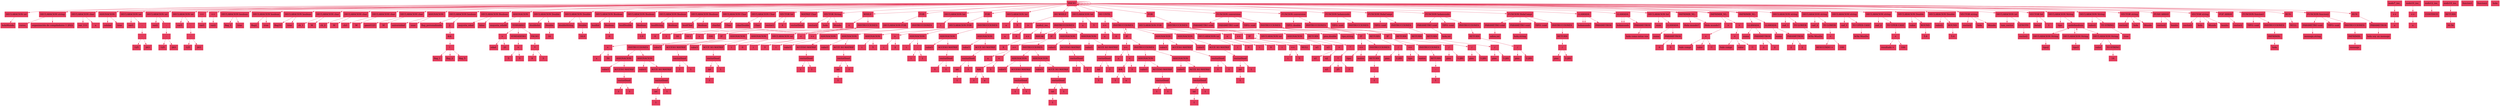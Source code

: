 digraph G {node[shape=box, style=filled, color="#e43c5c"]; edge[color="#e43c5c"];rankdir=UD 



raiz [ label ="INICIO"];
raiz->nodo0_de;nodo0_de [ label ="DECLARACION int"];
nodo1_id [ label ="holaMundo"];
nodo0_de ->nodo1_id;raiz->nodo2_de;nodo2_de [ label ="DECLARACION string"];
nodo3_id [ label ="curso_"];
nodo2_de ->nodo3_id;nodo2_de ->nodo1_var;
nodo1_var [ label ="organización de compiladores 1 2022"];
raiz->nodo4_de;nodo4_de [ label ="DECLARACION char"];
nodo5_id [ label ="var_111"];
nodo4_de ->nodo5_id;nodo4_de ->nodo3_var;
nodo3_var [ label ="a"];
raiz->nodo0_as;nodo0_as [ label ="ASIGNACION "];
nodo1_id_As [ label ="celular"];
nodo0_as ->nodo1_id_As;nodo0_as ->nodo5_var;
nodo5_var [ label ="true"];
raiz->nodo6_de,nodo7_de,nodo8_de;nodo6_de [ label ="DECLARACION int"];
nodo7_id [ label ="var1"];
nodo6_de ->nodo7_id;nodo6_de ->nodo2_op;
nodo2_op [ label ="-"];
nodo2_op ->nodo4_op;
nodo4_op [ label ="-"];
nodo4_op ->nodo7_var;
nodo7_var [ label ="125"];


nodo4_op ->nodo9_var;
nodo9_var [ label ="263"];

nodo7_de [ label ="DECLARACION int"];
nodo8_id [ label ="var2"];
nodo7_de ->nodo8_id;nodo7_de ->nodo6_op;
nodo6_op [ label ="-"];
nodo6_op ->nodo8_op;
nodo8_op [ label ="-"];
nodo8_op ->nodo11_var;
nodo11_var [ label ="125"];


nodo8_op ->nodo13_var;
nodo13_var [ label ="263"];

nodo8_de [ label ="DECLARACION int"];
nodo9_id [ label ="var3"];
nodo8_de ->nodo9_id;nodo8_de ->nodo10_op;
nodo10_op [ label ="-"];
nodo10_op ->nodo12_op;
nodo12_op [ label ="-"];
nodo12_op ->nodo15_var;
nodo15_var [ label ="125"];


nodo12_op ->nodo17_var;
nodo17_var [ label ="263"];

raiz->nodo0_incre;
nodo0_incre [ label ="++"];
nodo0_id_incre [ label ="var1"];
nodo0_incre ->nodo0_id_incre
raiz->nodo1_incre;
nodo1_incre [ label ="++"];
nodo1_id_incre [ label ="var2"];
nodo1_incre ->nodo1_id_incre
raiz->nodo10_de,nodo11_de,nodo12_de;nodo10_de [ label ="DECLARACION boolean"];
nodo11_id [ label ="flag_1"];
nodo10_de ->nodo11_id;nodo10_de ->nodo19_var;
nodo19_var [ label ="true"];
nodo11_de [ label ="DECLARACION boolean"];
nodo12_id [ label ="flag2_"];
nodo11_de ->nodo12_id;nodo11_de ->nodo21_var;
nodo21_var [ label ="true"];
nodo12_de [ label ="DECLARACION boolean"];
nodo13_id [ label ="flag33"];
nodo12_de ->nodo13_id;nodo12_de ->nodo23_var;
nodo23_var [ label ="true"];
raiz->nodo14_de,nodo15_de,nodo16_de,nodo17_de;nodo14_de [ label ="DECLARACION char"];
nodo15_id [ label ="ch_1"];
nodo14_de ->nodo15_id;nodo14_de ->nodo25_var;
nodo25_var [ label ="M"];
nodo15_de [ label ="DECLARACION char"];
nodo16_id [ label ="ch_2"];
nodo15_de ->nodo16_id;nodo15_de ->nodo27_var;
nodo27_var [ label ="M"];
nodo16_de [ label ="DECLARACION char"];
nodo17_id [ label ="ch3"];
nodo16_de ->nodo17_id;nodo16_de ->nodo29_var;
nodo29_var [ label ="M"];
nodo17_de [ label ="DECLARACION char"];
nodo18_id [ label ="qwert123"];
nodo17_de ->nodo18_id;nodo17_de ->nodo31_var;
nodo31_var [ label ="M"];
raiz->nodo2_as;nodo2_as [ label ="ASIGNACION "];
nodo3_id_As [ label ="universidad"];
nodo2_as ->nodo3_id_As;nodo2_as ->nodo33_var;
nodo33_var [ label ="usac"];
raiz->nodo19_de;nodo19_de [ label ="DECLARACION boolean"];
nodo20_id [ label ="flag_personalizada"];
nodo19_de ->nodo20_id;nodo19_de ->nodo1_lo;
nodo1_lo [ label ="\|\| "];
nodo1_lo ->nodo2_lo;
nodo2_lo [ label ="&& "];
nodo2_lo ->nodo3_lo;
nodo3_lo [ label ="! "];
nodo3_lo ->nodo1_identi;
nodo1_identi [ label ="flag_1 "];


nodo3_lo ->nodo3_identi;
nodo3_identi [ label ="flag_2 "];


nodo3_lo ->nodo5_identi;
nodo5_identi [ label ="flag_5 "];

raiz->nodo21_de;nodo21_de [ label ="DECLARACION Boolean"];
nodo22_id [ label ="mayoria_edad"];
nodo21_de ->nodo22_id;nodo21_de ->nodo35_var;
nodo35_var [ label ="false"];
raiz->nodo4_as;nodo4_as [ label ="ASIGNACION "];
nodo5_id_As [ label ="mayoria_edadd"];
nodo4_as ->nodo5_id_As;nodo4_as ->nodo0_ter;
nodo0_ter [ label ="TERNARIO"];
nodo0_ter ->nodo1_re;
nodo1_re [ label = "\> "];
nodo1_re ->nodo7_identi;
nodo7_identi [ label ="edad "];

nodo1_re ->nodo37_var;
nodo37_var [ label ="21"];


nodo0_ter ->nodo0_v
nodo0_v [ label ="VERDADERO"];
nodo0_v ->nodo14_op;
nodo14_op [ label ="+"];
nodo14_op ->nodo39_var;
nodo39_var [ label ="5"];

nodo14_op ->nodo41_var;
nodo41_var [ label ="5"];


nodo0_ter ->nodo0_f
nodo0_f [ label ="FALSO"];
nodo0_f ->nodo16_op;
nodo16_op [ label ="*"];
nodo16_op ->nodo43_var;
nodo43_var [ label ="9"];

nodo16_op ->nodo45_var;
nodo45_var [ label ="3"];


raiz->nodo23_de;nodo23_de [ label ="DECLARACION Double"];
nodo24_id [ label ="doubleInt"];
nodo23_de ->nodo24_id;nodo23_de ->nodo1_parseo;
nodo1_parseo [ label ="Double"];
nodo1_parseo ->nodo47_var;
nodo47_var [ label ="16"];
raiz->nodo25_de;nodo25_de [ label ="DECLARACION Double"];
nodo26_id [ label ="doubleString"];
nodo25_de ->nodo26_id;nodo25_de ->nodo3_parseo;
nodo3_parseo [ label ="Double"];
nodo3_parseo ->nodo49_var;
nodo49_var [ label ="16.0"];
raiz->nodo27_de;nodo27_de [ label ="DECLARACION Boolean"];
nodo28_id [ label ="boolInt"];
nodo27_de ->nodo28_id;nodo27_de ->nodo5_parseo;
nodo5_parseo [ label ="Boolean"];
nodo5_parseo ->nodo51_var;
nodo51_var [ label ="0"];
raiz->nodo29_de;nodo29_de [ label ="DECLARACION Boolean"];
nodo30_id [ label ="boolDouble"];
nodo29_de ->nodo30_id;nodo29_de ->nodo7_parseo;
nodo7_parseo [ label ="Boolean"];
nodo7_parseo ->nodo53_var;
nodo53_var [ label ="1.0"];
raiz->nodo31_de;nodo31_de [ label ="DECLARACION Boolean"];
nodo32_id [ label ="boolString"];
nodo31_de ->nodo32_id;nodo31_de ->nodo9_parseo;
nodo9_parseo [ label ="Boolean"];
nodo9_parseo ->nodo55_var;
nodo55_var [ label ="0"];
raiz->nodo33_de;nodo33_de [ label ="DECLARACION Boolean"];
nodo34_id [ label ="boolChar"];
nodo33_de ->nodo34_id;nodo33_de ->nodo11_parseo;
nodo11_parseo [ label ="Boolean"];
nodo11_parseo ->nodo57_var;
nodo57_var [ label ="1"];
raiz->nodo35_de;nodo35_de [ label ="DECLARACION Char"];
nodo36_id [ label ="charInt"];
nodo35_de ->nodo36_id;nodo35_de ->nodo13_parseo;
nodo13_parseo [ label ="Char"];
nodo13_parseo ->nodo59_var;
nodo59_var [ label ="16"];
raiz->nodo37_de;nodo37_de [ label ="DECLARACION Char"];
nodo38_id [ label ="charDouble"];
nodo37_de ->nodo38_id;nodo37_de ->nodo15_parseo;
nodo15_parseo [ label ="Char"];
nodo15_parseo ->nodo61_var;
nodo61_var [ label ="16.1"];
raiz->nodo0_vec;nodo0_vec [ label ="VECTOR Int"];
nodo0_vec_id [ label ="vector1"];
nodo0_vec ->nodo0_vec_id;nodo0_vec ->nodo63_var;
nodo63_var [ label ="4"];
raiz->nodo0_matriz;nodo0_matriz [ label ="MATRIZ Char"];
nodo0_matriz_id [ label ="vectorDosd"];
nodo0_matriz ->nodo0_matriz_id;raiz->nodo1_vec;nodo1_vec [ label ="VECTOR String"];
nodo1_vec_id [ label ="vector2"];
nodo1_vec ->nodo1_vec_id;nodo1_vec ->nodo65_var;
nodo65_var [ label ="hola"];
nodo1_vec ->nodo67_var;
nodo67_var [ label ="Mundo"];
raiz->raiz->raiz->raiz->nodo0_mi;nodo0_mi [ label ="WHILE "];
nodo0_mi ->nodo9_re;
nodo9_re [ label = "\< "];
nodo9_re ->nodo15_identi;
nodo15_identi [ label ="x "];

nodo9_re ->nodo121_var;
nodo121_var [ label ="100"];

nodo0_mi ->nodo0_ins_;nodo0_ins_ [ label ="INSTRUCCIONES "];
nodo0_ins_ ->nodo0_SI;nodo0_SI [ label ="IF "];
nodo0_SI ->nodo11_re;
nodo11_re [ label = "\> "];
nodo11_re ->nodo17_identi;
nodo17_identi [ label ="x "];

nodo11_re ->nodo123_var;
nodo123_var [ label ="50"];

nodo0_SI ->nodo0_ins_;nodo0_ins_ [ label ="INSTRUCCIONES "];
nodo0_ins_ ->nodo12_as;nodo12_as [ label ="ASIGNACION "];
nodo13_id_As [ label ="valor3"];
nodo12_as ->nodo13_id_As;nodo12_as ->nodo3_MAT;
nodo3_MAT [ label ="ACCESO MATRIZ"];
nodo3_id_MAT [ label ="vectorDosd"];
nodo3_MAT ->nodo3_id_MAT
nodo3_id_MAT ->nodo125_var;
nodo125_var [ label ="1"];

nodo3_id_MAT ->nodo127_var;
nodo127_var [ label ="1"];

nodo0_ins_ ->nodo14_as;nodo14_as [ label ="ASIGNACION "];
nodo15_id_As [ label ="valor3"];
nodo14_as ->nodo15_id_As;nodo14_as ->nodo4_MAT;
nodo4_MAT [ label ="ACCE SO MATRIZ"];
nodo4_id_MAT [ label ="vectorDosd"];
nodo4_MAT ->nodo4_id_MAT
nodo4_id_MAT ->nodo41_parseo;
nodo41_parseo [ label ="int"];
nodo41_parseo ->
nodo129_var;
nodo129_var [ label ="1"];

nodo4_id_MAT ->nodo131_var;
nodo131_var [ label ="1"];

nodo0_SI ->nodo1_ins_;nodo1_ins_ [ label ="INSTRUCCIONES "];
nodo1_ins_ ->nodo16_as;nodo16_as [ label ="ASIGNACION "];
nodo17_id_As [ label ="valor3"];
nodo16_as ->nodo17_id_As;nodo16_as ->nodo5_MAT;
nodo5_MAT [ label ="ACCESO MATRIZ"];
nodo5_id_MAT [ label ="vectorDosd"];
nodo5_MAT ->nodo5_id_MAT
nodo5_id_MAT ->nodo133_var;
nodo133_var [ label ="1"];

nodo5_id_MAT ->nodo135_var;
nodo135_var [ label ="1"];

nodo1_ins_ ->nodo18_as;nodo18_as [ label ="ASIGNACION "];
nodo19_id_As [ label ="valor3"];
nodo18_as ->nodo19_id_As;nodo18_as ->nodo6_MAT;
nodo6_MAT [ label ="ACCE SO MATRIZ"];
nodo6_id_MAT [ label ="vectorDosd"];
nodo6_MAT ->nodo6_id_MAT
nodo6_id_MAT ->nodo43_parseo;
nodo43_parseo [ label ="int"];
nodo43_parseo ->
nodo137_var;
nodo137_var [ label ="1"];

nodo6_id_MAT ->nodo139_var;
nodo139_var [ label ="1"];

nodo2_ins_ ->nodo2_incre;
nodo2_incre [ label ="++"];
nodo2_id_incre [ label ="X"];
nodo2_incre ->nodo2_id_incre
nodo2_ins_ ->nodo0_break;
nodo0_break [ label ="BREAK"];
raiz->nodo0_for;
nodo0_for [ label ="FOR "];
nodo0_cfor [ label ="DECLARACION FOR "];
nodo0_for ->nodo0_cfor;nodo0_cfor ->nodo59_de;nodo59_de [ label ="DECLARACION int"];
nodo60_id [ label ="i"];
nodo59_de ->nodo60_id;nodo59_de ->nodo141_var;
nodo141_var [ label ="0"];
nodo0_cfor ->nodo13_re;
nodo13_re [ label = "\< "];
nodo13_re ->nodo19_identi;
nodo19_identi [ label ="i "];

nodo13_re ->nodo143_var;
nodo143_var [ label ="3"];

nodo0_cfor ->nodo3_incre;
nodo3_incre [ label ="++"];
nodo3_id_incre [ label ="i"];
nodo3_incre ->nodo3_id_incre
nodo0_for ->nodo3_ins_;nodo3_ins_ [ label ="INSTRUCCIONES "];
nodo3_ins_ ->nodo20_as;nodo20_as [ label ="ASIGNACION "];
nodo21_id_As [ label ="valor3"];
nodo20_as ->nodo21_id_As;nodo20_as ->nodo7_MAT;
nodo7_MAT [ label ="ACCESO MATRIZ"];
nodo7_id_MAT [ label ="vectorDosd"];
nodo7_MAT ->nodo7_id_MAT
nodo7_id_MAT ->nodo145_var;
nodo145_var [ label ="1"];

nodo7_id_MAT ->nodo147_var;
nodo147_var [ label ="1"];

nodo3_ins_ ->nodo22_as;nodo22_as [ label ="ASIGNACION "];
nodo23_id_As [ label ="valor3"];
nodo22_as ->nodo23_id_As;nodo22_as ->nodo8_MAT;
nodo8_MAT [ label ="ACCE SO MATRIZ"];
nodo8_id_MAT [ label ="vectorDosd"];
nodo8_MAT ->nodo8_id_MAT
nodo8_id_MAT ->nodo45_parseo;
nodo45_parseo [ label ="int"];
nodo45_parseo ->
nodo149_var;
nodo149_var [ label ="1"];

nodo8_id_MAT ->nodo151_var;
nodo151_var [ label ="1"];

raiz->nodo61_de;nodo61_de [ label ="DECLARACION Int"];
nodo62_id [ label ="i"];
nodo61_de ->nodo62_id;raiz->nodo1_for;
nodo1_for [ label ="FOR "];
nodo1_cfor [ label ="DECLARACION FOR "];
nodo1_for ->nodo1_cfor;nodo1_cfor ->nodo24_as;nodo24_as [ label ="ASIGNACION "];
nodo25_id_As [ label ="i"];
nodo24_as ->nodo25_id_As;nodo24_as ->nodo153_var;
nodo153_var [ label ="5"];
nodo1_cfor ->nodo15_re;
nodo15_re [ label = "\> "];
nodo15_re ->nodo21_identi;
nodo21_identi [ label ="i "];

nodo15_re ->nodo155_var;
nodo155_var [ label ="2"];

nodo1_cfor ->nodo26_as;nodo26_as [ label ="ASIGNACION "];
nodo27_id_As [ label ="i"];
nodo26_as ->nodo27_id_As;nodo26_as ->nodo18_op;
nodo18_op [ label ="-"];
nodo18_op ->nodo23_identi;
nodo23_identi [ label ="i "];

nodo18_op ->nodo157_var;
nodo157_var [ label ="1"];

nodo1_for ->nodo4_ins_;nodo4_ins_ [ label ="INSTRUCCIONES "];
nodo4_ins_ ->nodo28_as;nodo28_as [ label ="ASIGNACION "];
nodo29_id_As [ label ="valor3"];
nodo28_as ->nodo29_id_As;nodo28_as ->nodo9_MAT;
nodo9_MAT [ label ="ACCESO MATRIZ"];
nodo9_id_MAT [ label ="vectorDosd"];
nodo9_MAT ->nodo9_id_MAT
nodo9_id_MAT ->nodo159_var;
nodo159_var [ label ="1"];

nodo9_id_MAT ->nodo161_var;
nodo161_var [ label ="1"];

nodo4_ins_ ->nodo30_as;nodo30_as [ label ="ASIGNACION "];
nodo31_id_As [ label ="valor3"];
nodo30_as ->nodo31_id_As;nodo30_as ->nodo10_MAT;
nodo10_MAT [ label ="ACCE SO MATRIZ"];
nodo10_id_MAT [ label ="vectorDosd"];
nodo10_MAT ->nodo10_id_MAT
nodo10_id_MAT ->nodo47_parseo;
nodo47_parseo [ label ="int"];
nodo47_parseo ->
nodo163_var;
nodo163_var [ label ="1"];

nodo10_id_MAT ->nodo165_var;
nodo165_var [ label ="1"];

raiz->nodo63_de;nodo63_de [ label ="DECLARACION Int"];
nodo64_id [ label ="a"];
nodo63_de ->nodo64_id;nodo63_de ->nodo167_var;
nodo167_var [ label ="5"];
raiz->nodo0_dow;nodo0_dow [ label ="DO WHILE "];
nodo0_dow ->nodo17_re;
nodo17_re [ label = "\> "];
nodo17_re ->nodo25_identi;
nodo25_identi [ label ="a "];

nodo17_re ->nodo169_var;
nodo169_var [ label ="0"];

nodo0_dow ->nodo5_ins_;nodo5_ins_ [ label ="INSTRUCCIONES "];
nodo5_ins_ ->nodo1_SI;nodo1_SI [ label ="IF "];
nodo1_SI ->nodo19_re;
nodo19_re [ label = "\>= "];
nodo19_re ->nodo27_identi;
nodo27_identi [ label ="a "];

nodo19_re ->nodo20_re;
nodo20_re [ label = "\< "];
nodo20_re ->nodo4_lo;
nodo4_lo [ label ="&& "];
nodo4_lo ->nodo171_var;
nodo171_var [ label ="1"];

nodo4_lo ->nodo29_identi;
nodo29_identi [ label ="a "];


nodo20_re ->nodo173_var;
nodo173_var [ label ="3"];


nodo1_SI ->nodo5_ins_;nodo5_ins_ [ label ="INSTRUCCIONES "];
nodo5_ins_ ->nodo32_as;nodo32_as [ label ="ASIGNACION "];
nodo33_id_As [ label ="valor3"];
nodo32_as ->nodo33_id_As;nodo32_as ->nodo11_MAT;
nodo11_MAT [ label ="ACCESO MATRIZ"];
nodo11_id_MAT [ label ="vectorDosd"];
nodo11_MAT ->nodo11_id_MAT
nodo11_id_MAT ->nodo175_var;
nodo175_var [ label ="1"];

nodo11_id_MAT ->nodo177_var;
nodo177_var [ label ="1"];

nodo5_ins_ ->nodo34_as;nodo34_as [ label ="ASIGNACION "];
nodo35_id_As [ label ="valor3"];
nodo34_as ->nodo35_id_As;nodo34_as ->nodo12_MAT;
nodo12_MAT [ label ="ACCE SO MATRIZ"];
nodo12_id_MAT [ label ="vectorDosd"];
nodo12_MAT ->nodo12_id_MAT
nodo12_id_MAT ->nodo49_parseo;
nodo49_parseo [ label ="int"];
nodo49_parseo ->
nodo179_var;
nodo179_var [ label ="1"];

nodo12_id_MAT ->nodo181_var;
nodo181_var [ label ="1"];

nodo5_ins_ ->nodo0_break;
nodo0_break [ label ="BREAK"];
nodo1_SI ->nodo6_ins_;nodo6_ins_ [ label ="INSTRUCCIONES "];
nodo6_ins_ ->nodo36_as;nodo36_as [ label ="ASIGNACION "];
nodo37_id_As [ label ="valor3"];
nodo36_as ->nodo37_id_As;nodo36_as ->nodo13_MAT;
nodo13_MAT [ label ="ACCESO MATRIZ"];
nodo13_id_MAT [ label ="vectorDosd"];
nodo13_MAT ->nodo13_id_MAT
nodo13_id_MAT ->nodo183_var;
nodo183_var [ label ="1"];

nodo13_id_MAT ->nodo185_var;
nodo185_var [ label ="1"];

nodo6_ins_ ->nodo38_as;nodo38_as [ label ="ASIGNACION "];
nodo39_id_As [ label ="valor3"];
nodo38_as ->nodo39_id_As;nodo38_as ->nodo14_MAT;
nodo14_MAT [ label ="ACCE SO MATRIZ"];
nodo14_id_MAT [ label ="vectorDosd"];
nodo14_MAT ->nodo14_id_MAT
nodo14_id_MAT ->nodo51_parseo;
nodo51_parseo [ label ="int"];
nodo51_parseo ->
nodo187_var;
nodo187_var [ label ="1"];

nodo14_id_MAT ->nodo189_var;
nodo189_var [ label ="1"];

nodo7_ins_ ->nodo4_incre;
nodo4_incre [ label ="++"];
nodo4_id_incre [ label ="a"];
nodo4_incre ->nodo4_id_incre
raiz->nodo65_de;nodo65_de [ label ="DECLARACION Int"];
nodo66_id [ label ="a"];
nodo65_de ->nodo66_id;nodo65_de ->nodo191_var;
nodo191_var [ label ="5"];
raiz->nodo0_doUNTIL;nodo0_doUNTIL [ label ="DO UNTIL "];
nodo0_doUNTIL ->nodo23_re;
nodo23_re [ label = "== "];
nodo23_re ->nodo31_identi;
nodo31_identi [ label ="a "];

nodo23_re ->nodo193_var;
nodo193_var [ label ="0"];

nodo0_doUNTIL ->nodo8_ins_;nodo8_ins_ [ label ="INSTRUCCIONES "];
nodo8_ins_ ->nodo2_SI;nodo2_SI [ label ="IF "];
nodo2_SI ->nodo25_re;
nodo25_re [ label = "\>= "];
nodo25_re ->nodo33_identi;
nodo33_identi [ label ="a "];

nodo25_re ->nodo26_re;
nodo26_re [ label = "\< "];
nodo26_re ->nodo5_lo;
nodo5_lo [ label ="&& "];
nodo5_lo ->nodo195_var;
nodo195_var [ label ="1"];

nodo5_lo ->nodo35_identi;
nodo35_identi [ label ="a "];


nodo26_re ->nodo197_var;
nodo197_var [ label ="3"];


nodo2_SI ->nodo8_ins_;nodo8_ins_ [ label ="INSTRUCCIONES "];
nodo8_ins_ ->nodo40_as;nodo40_as [ label ="ASIGNACION "];
nodo41_id_As [ label ="valor3"];
nodo40_as ->nodo41_id_As;nodo40_as ->nodo15_MAT;
nodo15_MAT [ label ="ACCESO MATRIZ"];
nodo15_id_MAT [ label ="vectorDosd"];
nodo15_MAT ->nodo15_id_MAT
nodo15_id_MAT ->nodo199_var;
nodo199_var [ label ="1"];

nodo15_id_MAT ->nodo201_var;
nodo201_var [ label ="1"];

nodo8_ins_ ->nodo42_as;nodo42_as [ label ="ASIGNACION "];
nodo43_id_As [ label ="valor3"];
nodo42_as ->nodo43_id_As;nodo42_as ->nodo16_MAT;
nodo16_MAT [ label ="ACCE SO MATRIZ"];
nodo16_id_MAT [ label ="vectorDosd"];
nodo16_MAT ->nodo16_id_MAT
nodo16_id_MAT ->nodo53_parseo;
nodo53_parseo [ label ="int"];
nodo53_parseo ->
nodo203_var;
nodo203_var [ label ="1"];

nodo16_id_MAT ->nodo205_var;
nodo205_var [ label ="1"];

nodo2_SI ->nodo9_ins_;nodo9_ins_ [ label ="INSTRUCCIONES "];
nodo9_ins_ ->nodo44_as;nodo44_as [ label ="ASIGNACION "];
nodo45_id_As [ label ="valor3"];
nodo44_as ->nodo45_id_As;nodo44_as ->nodo17_MAT;
nodo17_MAT [ label ="ACCESO MATRIZ"];
nodo17_id_MAT [ label ="vectorDosd"];
nodo17_MAT ->nodo17_id_MAT
nodo17_id_MAT ->nodo207_var;
nodo207_var [ label ="1"];

nodo17_id_MAT ->nodo209_var;
nodo209_var [ label ="1"];

nodo9_ins_ ->nodo46_as;nodo46_as [ label ="ASIGNACION "];
nodo47_id_As [ label ="valor3"];
nodo46_as ->nodo47_id_As;nodo46_as ->nodo18_MAT;
nodo18_MAT [ label ="ACCE SO MATRIZ"];
nodo18_id_MAT [ label ="vectorDosd"];
nodo18_MAT ->nodo18_id_MAT
nodo18_id_MAT ->nodo55_parseo;
nodo55_parseo [ label ="int"];
nodo55_parseo ->
nodo211_var;
nodo211_var [ label ="1"];

nodo18_id_MAT ->nodo213_var;
nodo213_var [ label ="1"];

nodo10_ins_ ->nodo5_incre;
nodo5_incre [ label ="++"];
nodo5_id_incre [ label ="a"];
nodo5_incre ->nodo5_id_incre
raiz->nodo2_for;
nodo2_for [ label ="FOR "];
nodo2_cfor [ label ="DECLARACION FOR "];
nodo2_for ->nodo2_cfor;nodo2_cfor ->nodo67_de;nodo67_de [ label ="DECLARACION int"];
nodo68_id [ label ="i"];
nodo67_de ->nodo68_id;nodo67_de ->nodo215_var;
nodo215_var [ label ="0"];
nodo2_cfor ->nodo29_re;
nodo29_re [ label = "\< "];
nodo29_re ->nodo37_identi;
nodo37_identi [ label ="i "];

nodo29_re ->nodo217_var;
nodo217_var [ label ="9"];

nodo2_cfor ->nodo6_incre;
nodo6_incre [ label ="++"];
nodo6_id_incre [ label ="i"];
nodo6_incre ->nodo6_id_incre
nodo2_for ->nodo11_ins_;nodo11_ins_ [ label ="INSTRUCCIONES "];
nodo11_ins_ ->nodo3_SI;nodo3_SI [ label ="IF "];
nodo3_SI ->nodo31_re;
nodo31_re [ label = "== "];
nodo31_re ->nodo39_identi;
nodo39_identi [ label ="i "];

nodo31_re ->nodo219_var;
nodo219_var [ label ="5"];

nodo3_SI ->nodo11_ins_;nodo11_ins_ [ label ="INSTRUCCIONES "];
nodo11_ins_ ->nodo69_de;nodo69_de [ label ="DECLARACION int"];
nodo70_id [ label ="n3"];
nodo69_de ->nodo70_id;nodo11_ins_ ->nodo48_as;nodo48_as [ label ="ASIGNACION "];
nodo49_id_As [ label ="n3"];
nodo48_as ->nodo49_id_As;nodo48_as ->nodo20_op;
nodo20_op [ label ="+"];
nodo20_op ->nodo41_identi;
nodo41_identi [ label ="n1 "];

nodo20_op ->nodo43_identi;
nodo43_identi [ label ="n2 "];

nodo11_ins_ ->nodo0_return;
nodo0_return [ label ="RETURN"];
nodo0_return ->nodo22_op;
nodo22_op [ label ="^"];
nodo22_op ->nodo24_op;
nodo24_op [ label ="*"];
nodo24_op ->nodo45_identi;
nodo45_identi [ label ="n3 "];

nodo24_op ->nodo221_var;
nodo221_var [ label ="25"];


nodo24_op ->nodo223_var;
nodo223_var [ label ="3"];


nodo3_SI ->nodo3_SI ->nodo3_null_SI;nodo3_null_SI [ label ="NULL "];
nodo12_ins_ ->nodo0_con;
nodo0_con [ label ="CONTINUE"];
raiz->nodo0_FU;nodo0_FU [ label ="FUNCION conversion"];
nodo0_par,nodo1_par;nodo0_par [ label ="PARAMETRO void"];
nodo0_FU -> nodo0_par;nodo1_par_id [ label ="pies,double"];
nodo0_par ->nodo1_par_id;nodo1_par [ label ="PARAMETRO void"];
nodo0_FU -> nodo1_par;nodo2_par_id [ label ="tipo,string"];
nodo1_par ->nodo2_par_id;nodo0_tipo_fu [ label ="TIPO: void"];
nodo0_FU ->nodo0_tipo_fu;nodo0_FU ->nodo13_ins_;nodo13_ins_ [ label ="INSTRUCCIONES "];
nodo13_ins_ ->nodo5_SI;nodo5_SI [ label ="IF "];
nodo5_SI ->nodo33_re;
nodo33_re [ label = "== "];
nodo33_re ->nodo47_identi;
nodo47_identi [ label ="tipo "];

nodo33_re ->nodo225_var;
nodo225_var [ label ="metro"];

nodo5_SI ->nodo13_ins_;nodo13_ins_ [ label ="INSTRUCCIONES "];
nodo13_ins_ ->nodo1_return;
nodo1_return [ label ="RETURN"];
nodo1_return ->nodo26_op;
nodo26_op [ label ="/"];
nodo26_op ->nodo49_identi;
nodo49_identi [ label ="pies "];

nodo26_op ->nodo227_var;
nodo227_var [ label ="3.281"];


nodo5_SI ->nodo14_ins_;nodo14_ins_ [ label ="INSTRUCCIONES "];
nodo14_ins_ ->nodo2_return;
nodo2_return [ label ="RETURN"];
nodo2_return ->nodo28_op;
nodo28_op [ label ="-"];
nodo28_op ->nodo229_var;
nodo229_var [ label ="1"];


raiz->nodo3_FU;nodo3_FU [ label ="FUNCION conversion"];
nodo3_tipo_fu [ label ="TIPO: double"];
nodo3_FU ->nodo3_tipo_fu;nodo3_FU ->nodo16_ins_;nodo16_ins_ [ label ="INSTRUCCIONES "];
nodo16_ins_ ->nodo6_SI;nodo6_SI [ label ="IF "];
nodo6_SI ->nodo35_re;
nodo35_re [ label = "== "];
nodo35_re ->nodo51_identi;
nodo51_identi [ label ="tipo "];

nodo35_re ->nodo231_var;
nodo231_var [ label ="metro"];

nodo6_SI ->nodo16_ins_;nodo16_ins_ [ label ="INSTRUCCIONES "];
nodo16_ins_ ->nodo3_return;
nodo3_return [ label ="RETURN"];
nodo3_return ->nodo30_op;
nodo30_op [ label ="/"];
nodo30_op ->nodo53_identi;
nodo53_identi [ label ="pies "];

nodo30_op ->nodo233_var;
nodo233_var [ label ="3.281"];


nodo6_SI ->nodo17_ins_;nodo17_ins_ [ label ="INSTRUCCIONES "];
nodo17_ins_ ->nodo4_return;
nodo4_return [ label ="RETURN"];
nodo4_return ->nodo32_op;
nodo32_op [ label ="-"];
nodo32_op ->nodo235_var;
nodo235_var [ label ="1"];


nodo18_ins_ ->nodo5_return;
nodo5_return [ label ="RETURN"];
nodo5_return ->nodo237_var;
nodo237_var [ label ="30.56"];

raiz->nodo4_FU;nodo4_FU [ label ="FUNCION holamundo"];
nodo4_tipo_fu [ label ="TIPO: void"];
nodo4_FU ->nodo4_tipo_fu;nodo4_FU ->nodo19_ins_;nodo19_ins_ [ label ="INSTRUCCIONES "];
nodo19_ins_ ->nodo6_return;
nodo6_return [ label ="RETURN"];
nodo6_return ->nodo34_op;
nodo34_op [ label ="/"];
nodo34_op ->nodo55_identi;
nodo55_identi [ label ="pies "];

nodo34_op ->nodo239_var;
nodo239_var [ label ="3.281"];


raiz->nodo5_FU;nodo5_FU [ label ="FUNCION HolaCompi"];
nodo5_tipo_fu [ label ="TIPO: void"];
nodo5_FU ->nodo5_tipo_fu;nodo5_FU ->nodo20_ins_;nodo20_ins_ [ label ="INSTRUCCIONES "];
nodo20_ins_ ->nodo7_return;
nodo7_return [ label ="RETURN"];
nodo7_return ->nodo36_op;
nodo36_op [ label ="/"];
nodo36_op ->nodo57_identi;
nodo57_identi [ label ="pies "];

nodo36_op ->nodo241_var;
nodo241_var [ label ="3.281"];


raiz->nodo6_FU;nodo6_FU [ label ="FUNCION holamundo"];
nodo6_par;nodo6_par [ label ="PARAMETRO void"];
nodo6_FU -> nodo6_par;nodo7_par_id [ label ="hola,int"];
nodo6_par ->nodo7_par_id;nodo6_tipo_fu [ label ="TIPO: void"];
nodo6_FU ->nodo6_tipo_fu;nodo6_FU ->nodo21_ins_;nodo21_ins_ [ label ="INSTRUCCIONES "];
nodo21_ins_ ->nodo8_return;
nodo8_return [ label ="RETURN"];
nodo8_return ->nodo38_op;
nodo38_op [ label ="/"];
nodo38_op ->nodo59_identi;
nodo59_identi [ label ="pies "];

nodo38_op ->nodo243_var;
nodo243_var [ label ="3.281"];


raiz->nodo8_FU;nodo8_FU [ label ="FUNCION HolaCompi"];
nodo8_par,nodo9_par;nodo8_par [ label ="PARAMETRO void"];
nodo8_FU -> nodo8_par;nodo9_par_id [ label ="adios,int"];
nodo8_par ->nodo9_par_id;nodo9_par [ label ="PARAMETRO void"];
nodo8_FU -> nodo9_par;nodo10_par_id [ label ="hola,string"];
nodo9_par ->nodo10_par_id;nodo8_tipo_fu [ label ="TIPO: void"];
nodo8_FU ->nodo8_tipo_fu;nodo8_FU ->nodo22_ins_;nodo22_ins_ [ label ="INSTRUCCIONES "];
nodo22_ins_ ->nodo9_return;
nodo9_return [ label ="RETURN"];
nodo9_return ->nodo40_op;
nodo40_op [ label ="/"];
nodo40_op ->nodo61_identi;
nodo61_identi [ label ="pies "];

nodo40_op ->nodo245_var;
nodo245_var [ label ="3.281"];


raiz->nodo0_eje;nodo0_eje [ label ="LLAMADA "];
nodo1_id_ej [ label ="holamundo"];
nodo0_eje ->nodo1_id_ej;nodo0_param_ej [ label ="PARAMETROS"];
nodo0_eje ->nodo0_param_ej;raiz->nodo1_eje;nodo1_eje [ label ="LLAMADA "];
nodo2_id_ej [ label ="holamundo"];
nodo1_eje ->nodo2_id_ej;nodo1_param_ej [ label ="PARAMETROS"];
nodo1_eje ->nodo1_param_ej;nodo1_param_ej ->nodo247_var;
nodo247_var [ label ="hola como estas vos"];
raiz->nodo71_de;nodo71_de [ label ="DECLARACION Int"];
nodo72_id [ label ="num"];
nodo71_de ->nodo72_id;nodo71_de ->nodo2_eje;nodo2_eje [ label ="LLAMADA "];
nodo3_id_ej [ label ="suma"];
nodo2_eje ->nodo3_id_ej;nodo2_param_ej [ label ="PARAMETROS"];
nodo2_eje ->nodo2_param_ej;nodo2_param_ej ->nodo249_var;
nodo249_var [ label ="6"];
nodo2_param_ej ->nodo251_var;
nodo251_var [ label ="5"];
raiz->nodo0_imprimir;
nodo0_imprimir [ label ="IMPRIMIR: "];
nodo0_imprimir ->nodo253_var;
nodo253_var [ label ="Hola mundo!!"];

raiz->nodo1_imprimir;
nodo1_imprimir [ label ="IMPRIMIR: "];
nodo1_imprimir ->nodo42_op;
nodo42_op [ label ="+"];
nodo42_op ->nodo44_op;
nodo44_op [ label ="+"];
nodo44_op ->nodo255_var;
nodo255_var [ label ="Sale compi \n"];

nodo44_op ->nodo63_identi;
nodo63_identi [ label ="valor "];


nodo44_op ->nodo257_var;
nodo257_var [ label ="!!"];


raiz->nodo2_imprimir;
nodo2_imprimir [ label ="IMPRIMIR: "];
nodo2_imprimir ->nodo3_eje;nodo3_eje [ label ="LLAMADA "];
nodo4_id_ej [ label ="suma"];
nodo3_eje ->nodo4_id_ej;nodo3_param_ej [ label ="PARAMETROS"];
nodo3_eje ->nodo3_param_ej;nodo3_param_ej ->nodo259_var;
nodo259_var [ label ="2"];
nodo3_param_ej ->nodo261_var;
nodo261_var [ label ="2"];

raiz->nodo0_imprimir;
nodo0_imprimir [ label ="IMPRIMIR_NL: "];
nodo0_imprimir ->nodo263_var;
nodo263_var [ label ="Hola mundo!!"];

raiz->nodo1_imprimir;
nodo1_imprimir [ label ="IMPRIMIR_NL: "];
nodo1_imprimir ->nodo46_op;
nodo46_op [ label ="+"];
nodo46_op ->nodo48_op;
nodo48_op [ label ="+"];
nodo48_op ->nodo265_var;
nodo265_var [ label ="Sale compi \n"];

nodo48_op ->nodo65_identi;
nodo65_identi [ label ="valor "];


nodo48_op ->nodo267_var;
nodo267_var [ label ="!!"];


raiz->nodo2_imprimir;
nodo2_imprimir [ label ="IMPRIMIR_NL: "];
nodo2_imprimir ->nodo4_eje;nodo4_eje [ label ="LLAMADA "];
nodo5_id_ej [ label ="suma"];
nodo4_eje ->nodo5_id_ej;nodo4_param_ej [ label ="PARAMETROS"];
nodo4_eje ->nodo4_param_ej;nodo4_param_ej ->nodo269_var;
nodo269_var [ label ="2"];
nodo4_param_ej ->nodo271_var;
nodo271_var [ label ="2"];

raiz->nodo73_de;nodo73_de [ label ="DECLARACION string"];
nodo74_id [ label ="cad_1"];
nodo73_de ->nodo74_id;nodo73_de ->nodo0_to_low;
nodo0_to_low [ label ="TO LOWER"];
nodo0_to_low ->nodo273_var;
nodo273_var [ label ="hOla MunDo"];

raiz->nodo75_de;nodo75_de [ label ="DECLARACION string"];
nodo76_id [ label ="cad_2"];
nodo75_de ->nodo76_id;nodo75_de ->nodo1_to_low;
nodo1_to_low [ label ="TO LOWER"];
nodo1_to_low ->nodo50_op;
nodo50_op [ label ="+"];
nodo50_op ->nodo275_var;
nodo275_var [ label ="RESULTADO = "];

nodo50_op ->nodo277_var;
nodo277_var [ label ="100"];


raiz->nodo77_de;nodo77_de [ label ="DECLARACION string"];
nodo78_id [ label ="cad_1"];
nodo77_de ->nodo78_id;nodo77_de ->nodo0_to_U;
nodo0_to_U [ label ="TO UPER CASE"];
nodo0_to_U ->nodo279_var;
nodo279_var [ label ="hOla MunDo"];

raiz->nodo79_de;nodo79_de [ label ="DECLARACION string"];
nodo80_id [ label ="cad_2"];
nodo79_de ->nodo80_id;nodo79_de ->nodo1_to_U;
nodo1_to_U [ label ="TO UPER CASE"];
nodo1_to_U ->nodo52_op;
nodo52_op [ label ="+"];
nodo52_op ->nodo281_var;
nodo281_var [ label ="resultado = "];

nodo52_op ->nodo283_var;
nodo283_var [ label ="100"];


raiz->nodo81_de;nodo81_de [ label ="DECLARACION Double"];
nodo82_id [ label ="valor"];
nodo81_de ->nodo82_id;nodo81_de ->nodo0_to_redon;
nodo0_to_redon [ label ="ROUND "];
nodo0_to_redon ->nodo285_var;
nodo285_var [ label ="5.8"];

raiz->nodo83_de;nodo83_de [ label ="DECLARACION Double"];
nodo84_id [ label ="valor2"];
nodo83_de ->nodo84_id;nodo83_de ->nodo1_to_redon;
nodo1_to_redon [ label ="ROUND "];
nodo1_to_redon ->nodo287_var;
nodo287_var [ label ="5.4"];

raiz->nodo4_vec;nodo4_vec [ label ="VECTOR string"];
nodo4_vec_id [ label ="vector2"];
nodo4_vec ->nodo4_vec_id;nodo4_vec ->nodo289_var;
nodo289_var [ label ="hola"];
nodo4_vec ->nodo291_var;
nodo291_var [ label ="Mundo"];
raiz->nodo85_de;nodo85_de [ label ="DECLARACION int"];
nodo86_id [ label ="tam_vector"];
nodo85_de ->nodo86_id;nodo85_de ->nodo0_len_i;
nodo0_len_i [ label ="LENGTH "];
nodo0_len_i ->nodo67_identi;
nodo67_identi [ label ="vector2 "];

raiz->raiz->nodo5_vec;nodo5_vec [ label ="VECTOR Int"];
nodo5_vec_id [ label ="lista2"];
nodo5_vec ->nodo5_vec_id;nodo5_vec ->nodo295_var;
nodo295_var [ label ="1"];
raiz->nodo87_de;nodo87_de [ label ="DECLARACION String"];
nodo88_id [ label ="tipo"];
nodo87_de ->nodo88_id;nodo87_de ->undefinedraiz->nodo89_de;nodo89_de [ label ="DECLARACION String"];
nodo90_id [ label ="tipo2"];
nodo89_de ->nodo90_id;nodo89_de ->undefinedraiz->nodo91_de;nodo91_de [ label ="DECLARACION String"];
nodo92_id [ label ="tipo3"];
nodo91_de ->nodo92_id;nodo91_de ->undefinedraiz->nodo93_de;nodo93_de [ label ="DECLARACION String"];
nodo94_id [ label ="valor"];
nodo93_de ->nodo94_id;nodo93_de ->nodo0_to_S;
nodo0_to_S [ label ="TO STRING"];
nodo0_to_S ->nodo297_var;
nodo297_var [ label ="14"];

raiz->nodo95_de;nodo95_de [ label ="DECLARACION String"];
nodo96_id [ label ="valor2"];
nodo95_de ->nodo96_id;nodo95_de ->nodo1_to_S;
nodo1_to_S [ label ="TO STRING"];
nodo1_to_S ->nodo299_var;
nodo299_var [ label ="true"];

raiz->raiz->nodo6_vec;nodo6_vec [ label ="VECTOR string"];
nodo6_vec_id [ label ="vector2"];
nodo6_vec ->nodo6_vec_id;nodo6_vec ->nodo301_var;
nodo301_var [ label ="hola"];
nodo6_vec ->nodo303_var;
nodo303_var [ label ="Mundo"];
raiz->nodo0_pus;
nodo0_pus [ label ="PUSH ARRAY"];
nodo0_id_pu [ label ="vector2"];
nodo0_pus ->nodo0_id_pu
nodo0_pus ->nodo305_var;
nodo305_var [ label ="bonito"];

raiz->nodo7_vec;nodo7_vec [ label ="VECTOR string"];
nodo7_vec_id [ label ="vector2"];
nodo7_vec ->nodo7_vec_id;nodo7_vec ->nodo307_var;
nodo307_var [ label ="hola"];
nodo7_vec ->nodo309_var;
nodo309_var [ label ="Mundo"];
nodo7_vec ->nodo311_var;
nodo311_var [ label ="bonito"];
raiz->nodo1_pop;
nodo1_pop [ label ="POP ARRAY"];
nodo1_id_po [ label ="vector2"];
nodo1_pop ->nodo1_id_po
raiz->nodo11_FU;nodo11_FU [ label ="FUNCION funcion1"];
nodo11_tipo_fu [ label ="TIPO: void"];
nodo11_FU ->nodo11_tipo_fu;nodo11_FU ->nodo23_ins_;nodo23_ins_ [ label ="INSTRUCCIONES "];
nodo23_ins_ ->nodo3_imprimir;
nodo3_imprimir [ label ="IMPRIMIR: "];
nodo3_imprimir ->nodo313_var;
nodo313_var [ label ="hola"];

raiz->nodo0_run;nodo0_run [ label ="RUN "];
nodo1_idrun [ label ="funcion1"];
nodo0_eje ->nodo1_id_ej;nodo0_run ->nodo0_null_run;nodo0_null_run [ label ="NULL "];
raiz->nodo12_FU;nodo12_FU [ label ="FUNCION funcion2"];
nodo12_par;nodo12_par [ label ="PARAMETRO void"];
nodo12_FU -> nodo12_par;nodo13_par_id [ label ="mensaje,string"];
nodo12_par ->nodo13_par_id;nodo12_tipo_fu [ label ="TIPO: void"];
nodo12_FU ->nodo12_tipo_fu;nodo12_FU ->nodo24_ins_;nodo24_ins_ [ label ="INSTRUCCIONES "];
nodo24_ins_ ->nodo4_imprimir;
nodo4_imprimir [ label ="IMPRIMIR: "];
nodo4_imprimir ->nodo69_identi;
nodo69_identi [ label ="mensaje "];

raiz->nodo1_run;nodo1_run [ label ="RUN "];
nodo2_idrun [ label ="funcion2"];
nodo1_eje ->nodo2_id_ej;nodo1_paramrun [ label ="PARAMETROS"];
nodo1_run ->nodo1_paramrun;nodo1_paramrun ->nodo315_var;
nodo315_var [ label ="hola soy un mensaje"];
hola















}